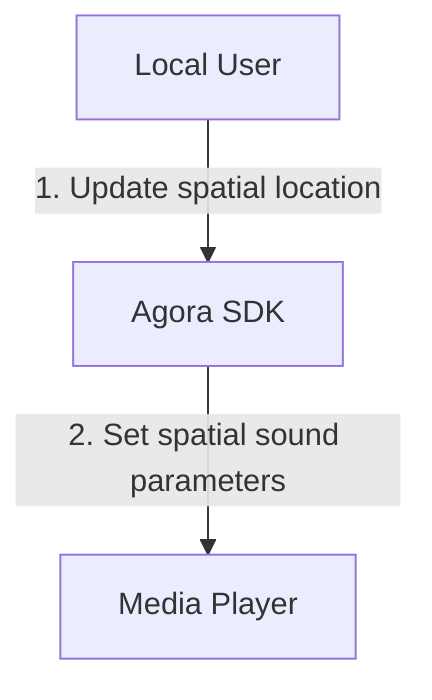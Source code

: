 flowchart TD
    localUser[Local User] -->|1. Update spatial location| agoraSDK[Agora SDK]
    agoraSDK -->|2. Set spatial sound parameters| mediaPlayer[Media Player]